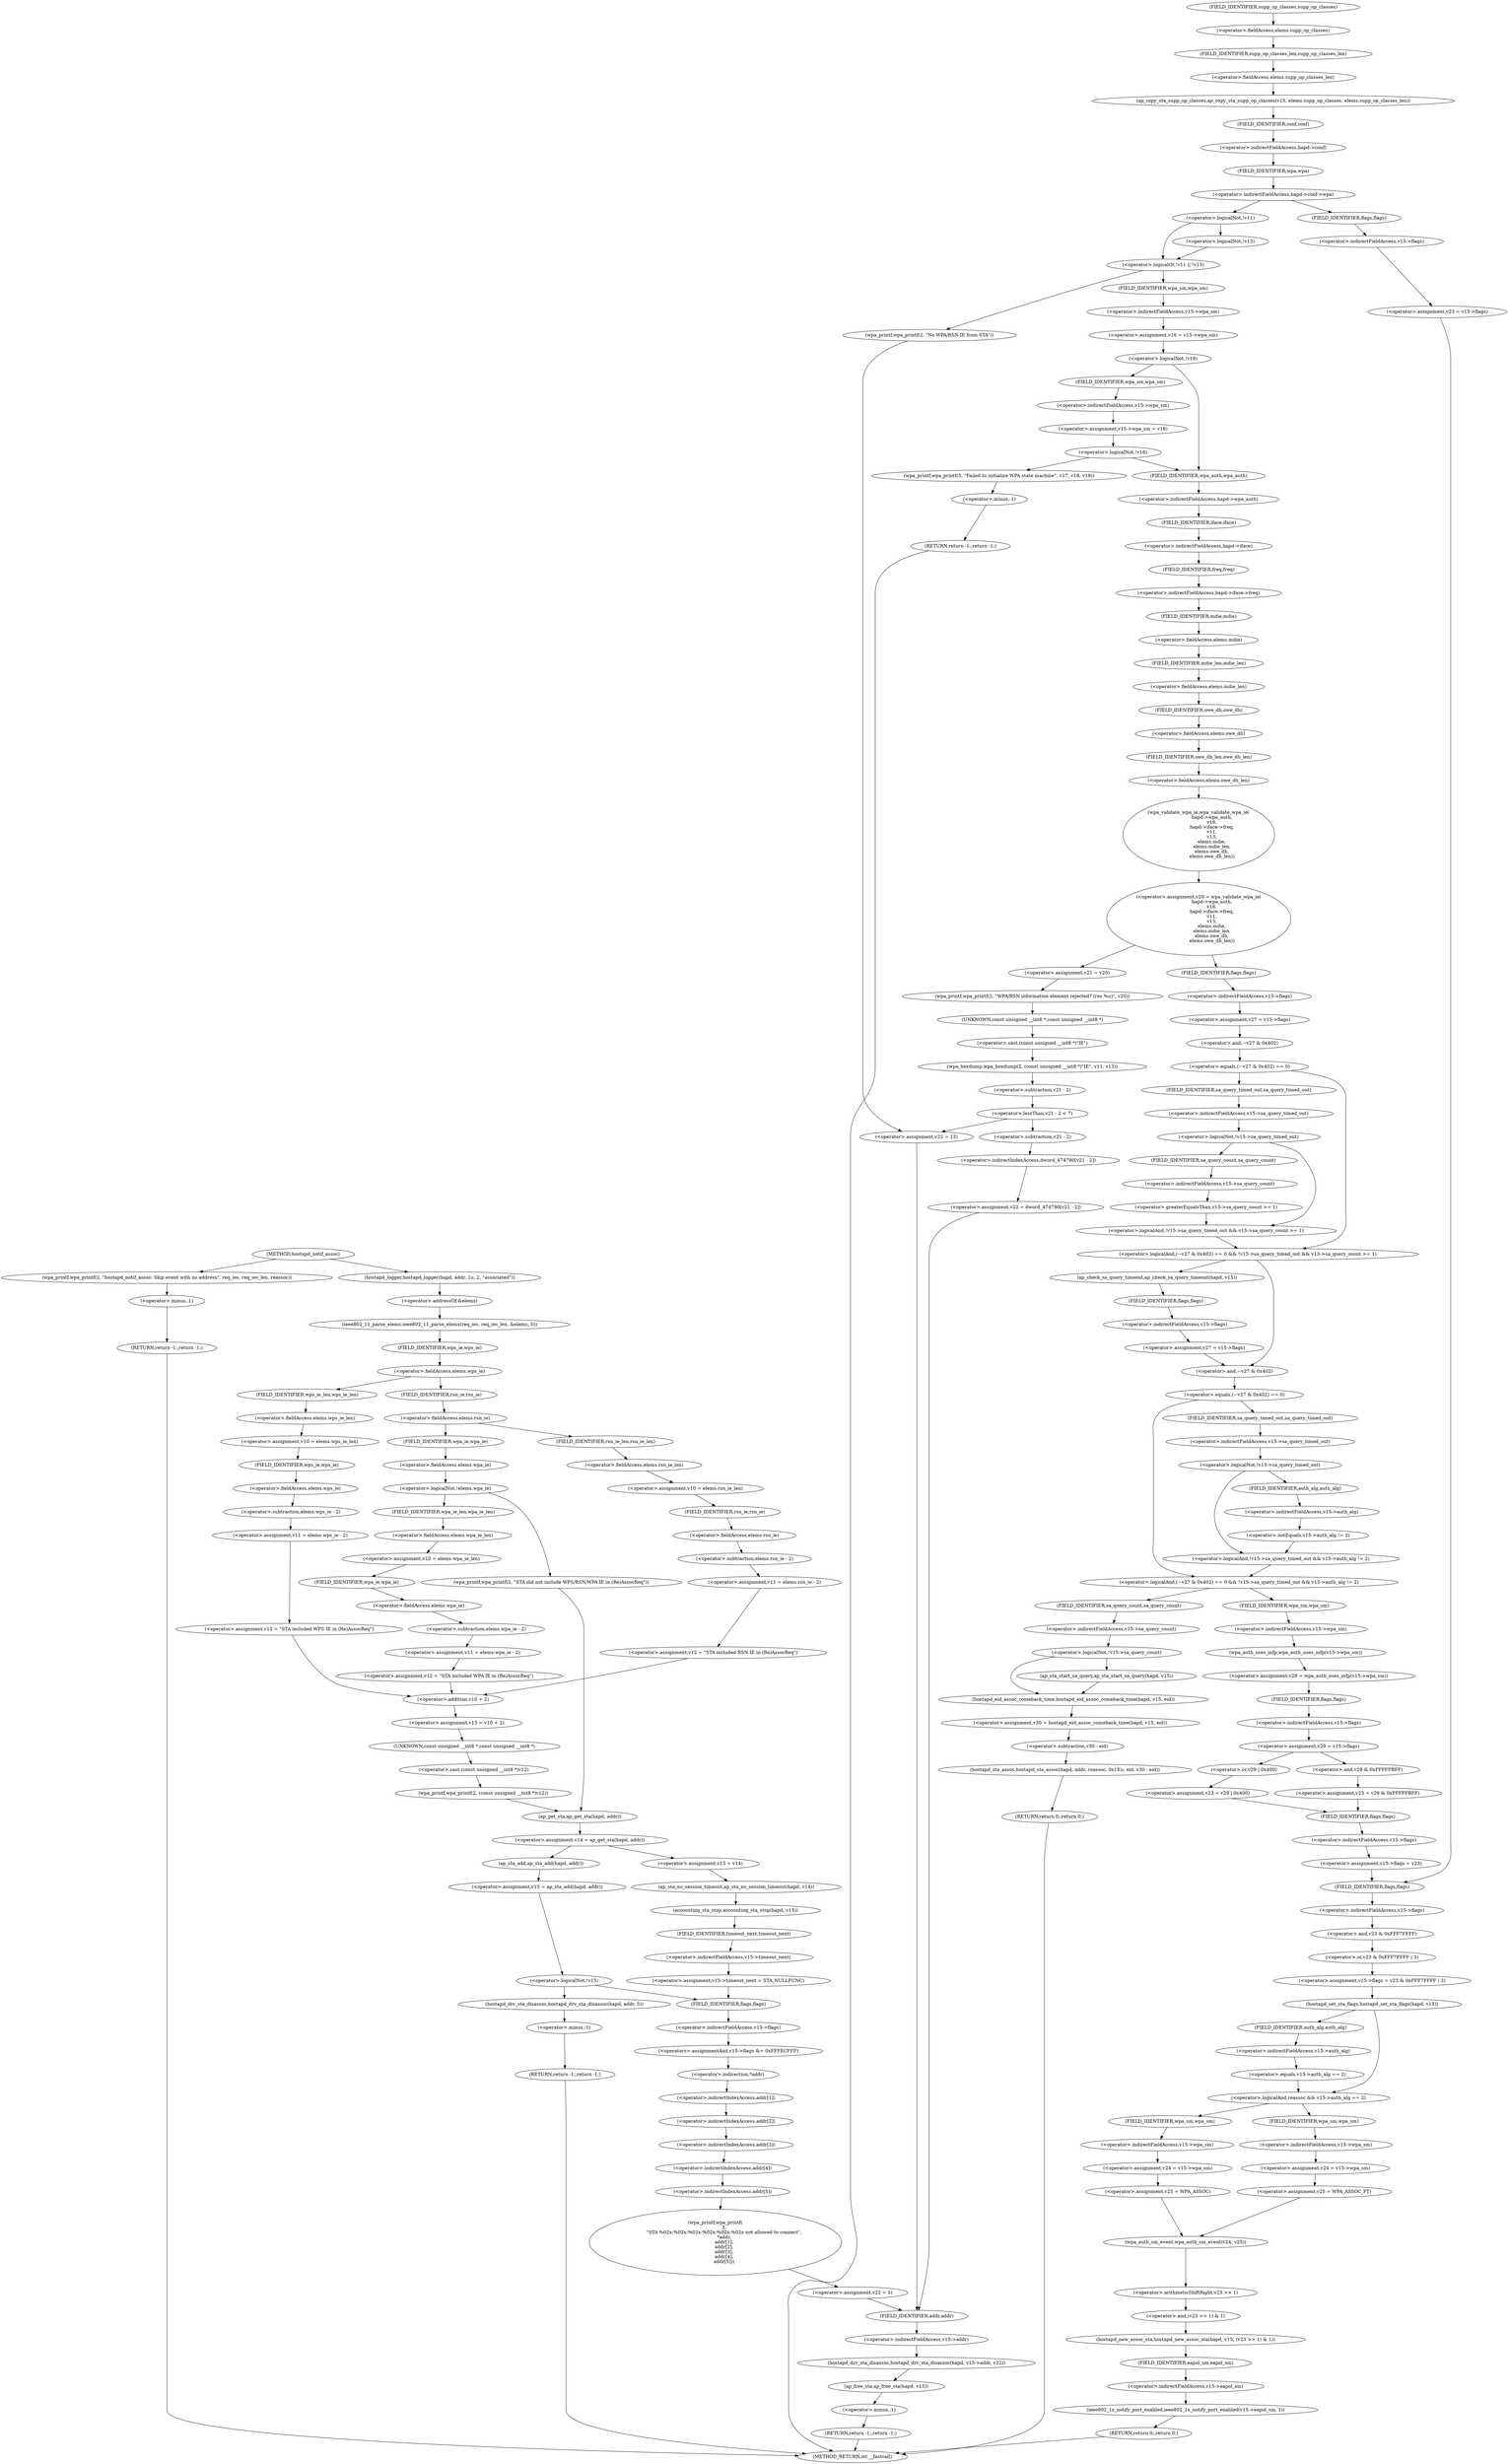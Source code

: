 digraph hostapd_notif_assoc {  
"1000155" [label = "(hostapd_logger,hostapd_logger(hapd, addr, 1u, 2, \"associated\"))" ]
"1000161" [label = "(ieee802_11_parse_elems,ieee802_11_parse_elems(req_ies, req_ies_len, &elems, 0))" ]
"1000164" [label = "(<operator>.addressOf,&elems)" ]
"1000168" [label = "(<operator>.fieldAccess,elems.wps_ie)" ]
"1000170" [label = "(FIELD_IDENTIFIER,wps_ie,wps_ie)" ]
"1000172" [label = "(<operator>.assignment,v10 = elems.wps_ie_len)" ]
"1000174" [label = "(<operator>.fieldAccess,elems.wps_ie_len)" ]
"1000176" [label = "(FIELD_IDENTIFIER,wps_ie_len,wps_ie_len)" ]
"1000177" [label = "(<operator>.assignment,v11 = elems.wps_ie - 2)" ]
"1000179" [label = "(<operator>.subtraction,elems.wps_ie - 2)" ]
"1000180" [label = "(<operator>.fieldAccess,elems.wps_ie)" ]
"1000182" [label = "(FIELD_IDENTIFIER,wps_ie,wps_ie)" ]
"1000184" [label = "(<operator>.assignment,v12 = \"STA included WPS IE in (Re)AssocReq\")" ]
"1000189" [label = "(<operator>.fieldAccess,elems.rsn_ie)" ]
"1000191" [label = "(FIELD_IDENTIFIER,rsn_ie,rsn_ie)" ]
"1000193" [label = "(<operator>.assignment,v10 = elems.rsn_ie_len)" ]
"1000195" [label = "(<operator>.fieldAccess,elems.rsn_ie_len)" ]
"1000197" [label = "(FIELD_IDENTIFIER,rsn_ie_len,rsn_ie_len)" ]
"1000198" [label = "(<operator>.assignment,v11 = elems.rsn_ie - 2)" ]
"1000200" [label = "(<operator>.subtraction,elems.rsn_ie - 2)" ]
"1000201" [label = "(<operator>.fieldAccess,elems.rsn_ie)" ]
"1000203" [label = "(FIELD_IDENTIFIER,rsn_ie,rsn_ie)" ]
"1000205" [label = "(<operator>.assignment,v12 = \"STA included RSN IE in (Re)AssocReq\")" ]
"1000211" [label = "(<operator>.logicalNot,!elems.wpa_ie)" ]
"1000212" [label = "(<operator>.fieldAccess,elems.wpa_ie)" ]
"1000214" [label = "(FIELD_IDENTIFIER,wpa_ie,wpa_ie)" ]
"1000216" [label = "(wpa_printf,wpa_printf(2, \"STA did not include WPS/RSN/WPA IE in (Re)AssocReq\"))" ]
"1000222" [label = "(<operator>.assignment,v14 = ap_get_sta(hapd, addr))" ]
"1000224" [label = "(ap_get_sta,ap_get_sta(hapd, addr))" ]
"1000230" [label = "(<operator>.assignment,v15 = v14)" ]
"1000233" [label = "(ap_sta_no_session_timeout,ap_sta_no_session_timeout(hapd, v14))" ]
"1000236" [label = "(accounting_sta_stop,accounting_sta_stop(hapd, v15))" ]
"1000239" [label = "(<operator>.assignment,v15->timeout_next = STA_NULLFUNC)" ]
"1000240" [label = "(<operator>.indirectFieldAccess,v15->timeout_next)" ]
"1000242" [label = "(FIELD_IDENTIFIER,timeout_next,timeout_next)" ]
"1000246" [label = "(<operator>.assignment,v15 = ap_sta_add(hapd, addr))" ]
"1000248" [label = "(ap_sta_add,ap_sta_add(hapd, addr))" ]
"1000252" [label = "(<operator>.logicalNot,!v15)" ]
"1000255" [label = "(hostapd_drv_sta_disassoc,hostapd_drv_sta_disassoc(hapd, addr, 5))" ]
"1000259" [label = "(RETURN,return -1;,return -1;)" ]
"1000260" [label = "(<operator>.minus,-1)" ]
"1000262" [label = "(<operators>.assignmentAnd,v15->flags &= 0xFFFECFFF)" ]
"1000263" [label = "(<operator>.indirectFieldAccess,v15->flags)" ]
"1000265" [label = "(FIELD_IDENTIFIER,flags,flags)" ]
"1000268" [label = "(wpa_printf,wpa_printf(\n            3,\n            \"STA %02x:%02x:%02x:%02x:%02x:%02x not allowed to connect\",\n            *addr,\n            addr[1],\n            addr[2],\n            addr[3],\n            addr[4],\n            addr[5]))" ]
"1000271" [label = "(<operator>.indirection,*addr)" ]
"1000273" [label = "(<operator>.indirectIndexAccess,addr[1])" ]
"1000276" [label = "(<operator>.indirectIndexAccess,addr[2])" ]
"1000279" [label = "(<operator>.indirectIndexAccess,addr[3])" ]
"1000282" [label = "(<operator>.indirectIndexAccess,addr[4])" ]
"1000285" [label = "(<operator>.indirectIndexAccess,addr[5])" ]
"1000288" [label = "(<operator>.assignment,v22 = 1)" ]
"1000292" [label = "(ap_copy_sta_supp_op_classes,ap_copy_sta_supp_op_classes(v15, elems.supp_op_classes, elems.supp_op_classes_len))" ]
"1000294" [label = "(<operator>.fieldAccess,elems.supp_op_classes)" ]
"1000296" [label = "(FIELD_IDENTIFIER,supp_op_classes,supp_op_classes)" ]
"1000297" [label = "(<operator>.fieldAccess,elems.supp_op_classes_len)" ]
"1000299" [label = "(FIELD_IDENTIFIER,supp_op_classes_len,supp_op_classes_len)" ]
"1000301" [label = "(<operator>.indirectFieldAccess,hapd->conf->wpa)" ]
"1000302" [label = "(<operator>.indirectFieldAccess,hapd->conf)" ]
"1000304" [label = "(FIELD_IDENTIFIER,conf,conf)" ]
"1000305" [label = "(FIELD_IDENTIFIER,wpa,wpa)" ]
"1000308" [label = "(<operator>.logicalOr,!v11 || !v13)" ]
"1000309" [label = "(<operator>.logicalNot,!v11)" ]
"1000311" [label = "(<operator>.logicalNot,!v13)" ]
"1000314" [label = "(wpa_printf,wpa_printf(2, \"No WPA/RSN IE from STA\"))" ]
"1000318" [label = "(<operator>.assignment,v16 = v15->wpa_sm)" ]
"1000320" [label = "(<operator>.indirectFieldAccess,v15->wpa_sm)" ]
"1000322" [label = "(FIELD_IDENTIFIER,wpa_sm,wpa_sm)" ]
"1000324" [label = "(<operator>.logicalNot,!v16)" ]
"1000327" [label = "(<operator>.assignment,v15->wpa_sm = v16)" ]
"1000328" [label = "(<operator>.indirectFieldAccess,v15->wpa_sm)" ]
"1000330" [label = "(FIELD_IDENTIFIER,wpa_sm,wpa_sm)" ]
"1000333" [label = "(<operator>.logicalNot,!v16)" ]
"1000336" [label = "(wpa_printf,wpa_printf(5, \"Failed to initialize WPA state machine\", v17, v18, v19))" ]
"1000342" [label = "(RETURN,return -1;,return -1;)" ]
"1000343" [label = "(<operator>.minus,-1)" ]
"1000345" [label = "(<operator>.assignment,v20 = wpa_validate_wpa_ie(\n                  hapd->wpa_auth,\n                  v16,\n                  hapd->iface->freq,\n                  v11,\n                  v13,\n                  elems.mdie,\n                  elems.mdie_len,\n                  elems.owe_dh,\n                  elems.owe_dh_len))" ]
"1000347" [label = "(wpa_validate_wpa_ie,wpa_validate_wpa_ie(\n                  hapd->wpa_auth,\n                  v16,\n                  hapd->iface->freq,\n                  v11,\n                  v13,\n                  elems.mdie,\n                  elems.mdie_len,\n                  elems.owe_dh,\n                  elems.owe_dh_len))" ]
"1000348" [label = "(<operator>.indirectFieldAccess,hapd->wpa_auth)" ]
"1000350" [label = "(FIELD_IDENTIFIER,wpa_auth,wpa_auth)" ]
"1000352" [label = "(<operator>.indirectFieldAccess,hapd->iface->freq)" ]
"1000353" [label = "(<operator>.indirectFieldAccess,hapd->iface)" ]
"1000355" [label = "(FIELD_IDENTIFIER,iface,iface)" ]
"1000356" [label = "(FIELD_IDENTIFIER,freq,freq)" ]
"1000359" [label = "(<operator>.fieldAccess,elems.mdie)" ]
"1000361" [label = "(FIELD_IDENTIFIER,mdie,mdie)" ]
"1000362" [label = "(<operator>.fieldAccess,elems.mdie_len)" ]
"1000364" [label = "(FIELD_IDENTIFIER,mdie_len,mdie_len)" ]
"1000365" [label = "(<operator>.fieldAccess,elems.owe_dh)" ]
"1000367" [label = "(FIELD_IDENTIFIER,owe_dh,owe_dh)" ]
"1000368" [label = "(<operator>.fieldAccess,elems.owe_dh_len)" ]
"1000370" [label = "(FIELD_IDENTIFIER,owe_dh_len,owe_dh_len)" ]
"1000374" [label = "(<operator>.assignment,v21 = v20)" ]
"1000377" [label = "(wpa_printf,wpa_printf(2, \"WPA/RSN information element rejected? (res %u)\", v20))" ]
"1000381" [label = "(wpa_hexdump,wpa_hexdump(2, (const unsigned __int8 *)\"IE\", v11, v13))" ]
"1000383" [label = "(<operator>.cast,(const unsigned __int8 *)\"IE\")" ]
"1000384" [label = "(UNKNOWN,const unsigned __int8 *,const unsigned __int8 *)" ]
"1000389" [label = "(<operator>.lessThan,v21 - 2 < 7)" ]
"1000390" [label = "(<operator>.subtraction,v21 - 2)" ]
"1000395" [label = "(<operator>.assignment,v22 = dword_474790[v21 - 2])" ]
"1000397" [label = "(<operator>.indirectIndexAccess,dword_474790[v21 - 2])" ]
"1000399" [label = "(<operator>.subtraction,v21 - 2)" ]
"1000403" [label = "(hostapd_drv_sta_disassoc,hostapd_drv_sta_disassoc(hapd, v15->addr, v22))" ]
"1000405" [label = "(<operator>.indirectFieldAccess,v15->addr)" ]
"1000407" [label = "(FIELD_IDENTIFIER,addr,addr)" ]
"1000409" [label = "(ap_free_sta,ap_free_sta(hapd, v15))" ]
"1000412" [label = "(RETURN,return -1;,return -1;)" ]
"1000413" [label = "(<operator>.minus,-1)" ]
"1000416" [label = "(<operator>.assignment,v22 = 13)" ]
"1000420" [label = "(<operator>.assignment,v27 = v15->flags)" ]
"1000422" [label = "(<operator>.indirectFieldAccess,v15->flags)" ]
"1000424" [label = "(FIELD_IDENTIFIER,flags,flags)" ]
"1000426" [label = "(<operator>.logicalAnd,(~v27 & 0x402) == 0 && !v15->sa_query_timed_out && v15->sa_query_count >= 1)" ]
"1000427" [label = "(<operator>.equals,(~v27 & 0x402) == 0)" ]
"1000428" [label = "(<operator>.and,~v27 & 0x402)" ]
"1000432" [label = "(<operator>.logicalAnd,!v15->sa_query_timed_out && v15->sa_query_count >= 1)" ]
"1000433" [label = "(<operator>.logicalNot,!v15->sa_query_timed_out)" ]
"1000434" [label = "(<operator>.indirectFieldAccess,v15->sa_query_timed_out)" ]
"1000436" [label = "(FIELD_IDENTIFIER,sa_query_timed_out,sa_query_timed_out)" ]
"1000437" [label = "(<operator>.greaterEqualsThan,v15->sa_query_count >= 1)" ]
"1000438" [label = "(<operator>.indirectFieldAccess,v15->sa_query_count)" ]
"1000440" [label = "(FIELD_IDENTIFIER,sa_query_count,sa_query_count)" ]
"1000443" [label = "(ap_check_sa_query_timeout,ap_check_sa_query_timeout(hapd, v15))" ]
"1000446" [label = "(<operator>.assignment,v27 = v15->flags)" ]
"1000448" [label = "(<operator>.indirectFieldAccess,v15->flags)" ]
"1000450" [label = "(FIELD_IDENTIFIER,flags,flags)" ]
"1000452" [label = "(<operator>.logicalAnd,(~v27 & 0x402) == 0 && !v15->sa_query_timed_out && v15->auth_alg != 2)" ]
"1000453" [label = "(<operator>.equals,(~v27 & 0x402) == 0)" ]
"1000454" [label = "(<operator>.and,~v27 & 0x402)" ]
"1000458" [label = "(<operator>.logicalAnd,!v15->sa_query_timed_out && v15->auth_alg != 2)" ]
"1000459" [label = "(<operator>.logicalNot,!v15->sa_query_timed_out)" ]
"1000460" [label = "(<operator>.indirectFieldAccess,v15->sa_query_timed_out)" ]
"1000462" [label = "(FIELD_IDENTIFIER,sa_query_timed_out,sa_query_timed_out)" ]
"1000463" [label = "(<operator>.notEquals,v15->auth_alg != 2)" ]
"1000464" [label = "(<operator>.indirectFieldAccess,v15->auth_alg)" ]
"1000466" [label = "(FIELD_IDENTIFIER,auth_alg,auth_alg)" ]
"1000470" [label = "(<operator>.logicalNot,!v15->sa_query_count)" ]
"1000471" [label = "(<operator>.indirectFieldAccess,v15->sa_query_count)" ]
"1000473" [label = "(FIELD_IDENTIFIER,sa_query_count,sa_query_count)" ]
"1000474" [label = "(ap_sta_start_sa_query,ap_sta_start_sa_query(hapd, v15))" ]
"1000477" [label = "(<operator>.assignment,v30 = hostapd_eid_assoc_comeback_time(hapd, v15, eid))" ]
"1000479" [label = "(hostapd_eid_assoc_comeback_time,hostapd_eid_assoc_comeback_time(hapd, v15, eid))" ]
"1000483" [label = "(hostapd_sta_assoc,hostapd_sta_assoc(hapd, addr, reassoc, 0x1Eu, eid, v30 - eid))" ]
"1000489" [label = "(<operator>.subtraction,v30 - eid)" ]
"1000492" [label = "(RETURN,return 0;,return 0;)" ]
"1000494" [label = "(<operator>.assignment,v28 = wpa_auth_uses_mfp(v15->wpa_sm))" ]
"1000496" [label = "(wpa_auth_uses_mfp,wpa_auth_uses_mfp(v15->wpa_sm))" ]
"1000497" [label = "(<operator>.indirectFieldAccess,v15->wpa_sm)" ]
"1000499" [label = "(FIELD_IDENTIFIER,wpa_sm,wpa_sm)" ]
"1000500" [label = "(<operator>.assignment,v29 = v15->flags)" ]
"1000502" [label = "(<operator>.indirectFieldAccess,v15->flags)" ]
"1000504" [label = "(FIELD_IDENTIFIER,flags,flags)" ]
"1000507" [label = "(<operator>.assignment,v23 = v29 | 0x400)" ]
"1000509" [label = "(<operator>.or,v29 | 0x400)" ]
"1000513" [label = "(<operator>.assignment,v23 = v29 & 0xFFFFFBFF)" ]
"1000515" [label = "(<operator>.and,v29 & 0xFFFFFBFF)" ]
"1000518" [label = "(<operator>.assignment,v15->flags = v23)" ]
"1000519" [label = "(<operator>.indirectFieldAccess,v15->flags)" ]
"1000521" [label = "(FIELD_IDENTIFIER,flags,flags)" ]
"1000525" [label = "(<operator>.assignment,v23 = v15->flags)" ]
"1000527" [label = "(<operator>.indirectFieldAccess,v15->flags)" ]
"1000529" [label = "(FIELD_IDENTIFIER,flags,flags)" ]
"1000530" [label = "(<operator>.assignment,v15->flags = v23 & 0xFFF7FFFF | 3)" ]
"1000531" [label = "(<operator>.indirectFieldAccess,v15->flags)" ]
"1000533" [label = "(FIELD_IDENTIFIER,flags,flags)" ]
"1000534" [label = "(<operator>.or,v23 & 0xFFF7FFFF | 3)" ]
"1000535" [label = "(<operator>.and,v23 & 0xFFF7FFFF)" ]
"1000539" [label = "(hostapd_set_sta_flags,hostapd_set_sta_flags(hapd, v15))" ]
"1000543" [label = "(<operator>.logicalAnd,reassoc && v15->auth_alg == 2)" ]
"1000545" [label = "(<operator>.equals,v15->auth_alg == 2)" ]
"1000546" [label = "(<operator>.indirectFieldAccess,v15->auth_alg)" ]
"1000548" [label = "(FIELD_IDENTIFIER,auth_alg,auth_alg)" ]
"1000551" [label = "(<operator>.assignment,v24 = v15->wpa_sm)" ]
"1000553" [label = "(<operator>.indirectFieldAccess,v15->wpa_sm)" ]
"1000555" [label = "(FIELD_IDENTIFIER,wpa_sm,wpa_sm)" ]
"1000556" [label = "(<operator>.assignment,v25 = WPA_ASSOC_FT)" ]
"1000561" [label = "(<operator>.assignment,v24 = v15->wpa_sm)" ]
"1000563" [label = "(<operator>.indirectFieldAccess,v15->wpa_sm)" ]
"1000565" [label = "(FIELD_IDENTIFIER,wpa_sm,wpa_sm)" ]
"1000566" [label = "(<operator>.assignment,v25 = WPA_ASSOC)" ]
"1000569" [label = "(wpa_auth_sm_event,wpa_auth_sm_event(v24, v25))" ]
"1000572" [label = "(hostapd_new_assoc_sta,hostapd_new_assoc_sta(hapd, v15, (v23 >> 1) & 1))" ]
"1000575" [label = "(<operator>.and,(v23 >> 1) & 1)" ]
"1000576" [label = "(<operator>.arithmeticShiftRight,v23 >> 1)" ]
"1000580" [label = "(ieee802_1x_notify_port_enabled,ieee802_1x_notify_port_enabled(v15->eapol_sm, 1))" ]
"1000581" [label = "(<operator>.indirectFieldAccess,v15->eapol_sm)" ]
"1000583" [label = "(FIELD_IDENTIFIER,eapol_sm,eapol_sm)" ]
"1000585" [label = "(RETURN,return 0;,return 0;)" ]
"1000587" [label = "(<operator>.assignment,v10 = elems.wpa_ie_len)" ]
"1000589" [label = "(<operator>.fieldAccess,elems.wpa_ie_len)" ]
"1000591" [label = "(FIELD_IDENTIFIER,wpa_ie_len,wpa_ie_len)" ]
"1000592" [label = "(<operator>.assignment,v11 = elems.wpa_ie - 2)" ]
"1000594" [label = "(<operator>.subtraction,elems.wpa_ie - 2)" ]
"1000595" [label = "(<operator>.fieldAccess,elems.wpa_ie)" ]
"1000597" [label = "(FIELD_IDENTIFIER,wpa_ie,wpa_ie)" ]
"1000599" [label = "(<operator>.assignment,v12 = \"STA included WPA IE in (Re)AssocReq\")" ]
"1000602" [label = "(<operator>.assignment,v13 = v10 + 2)" ]
"1000604" [label = "(<operator>.addition,v10 + 2)" ]
"1000607" [label = "(wpa_printf,wpa_printf(2, (const unsigned __int8 *)v12))" ]
"1000609" [label = "(<operator>.cast,(const unsigned __int8 *)v12)" ]
"1000610" [label = "(UNKNOWN,const unsigned __int8 *,const unsigned __int8 *)" ]
"1000613" [label = "(wpa_printf,wpa_printf(2, \"hostapd_notif_assoc: Skip event with no address\", req_ies, req_ies_len, reassoc))" ]
"1000619" [label = "(RETURN,return -1;,return -1;)" ]
"1000620" [label = "(<operator>.minus,-1)" ]
"1000123" [label = "(METHOD,hostapd_notif_assoc)" ]
"1000622" [label = "(METHOD_RETURN,int __fastcall)" ]
  "1000155" -> "1000164" 
  "1000161" -> "1000170" 
  "1000164" -> "1000161" 
  "1000168" -> "1000176" 
  "1000168" -> "1000191" 
  "1000170" -> "1000168" 
  "1000172" -> "1000182" 
  "1000174" -> "1000172" 
  "1000176" -> "1000174" 
  "1000177" -> "1000184" 
  "1000179" -> "1000177" 
  "1000180" -> "1000179" 
  "1000182" -> "1000180" 
  "1000184" -> "1000604" 
  "1000189" -> "1000197" 
  "1000189" -> "1000214" 
  "1000191" -> "1000189" 
  "1000193" -> "1000203" 
  "1000195" -> "1000193" 
  "1000197" -> "1000195" 
  "1000198" -> "1000205" 
  "1000200" -> "1000198" 
  "1000201" -> "1000200" 
  "1000203" -> "1000201" 
  "1000205" -> "1000604" 
  "1000211" -> "1000216" 
  "1000211" -> "1000591" 
  "1000212" -> "1000211" 
  "1000214" -> "1000212" 
  "1000216" -> "1000224" 
  "1000222" -> "1000230" 
  "1000222" -> "1000248" 
  "1000224" -> "1000222" 
  "1000230" -> "1000233" 
  "1000233" -> "1000236" 
  "1000236" -> "1000242" 
  "1000239" -> "1000265" 
  "1000240" -> "1000239" 
  "1000242" -> "1000240" 
  "1000246" -> "1000252" 
  "1000248" -> "1000246" 
  "1000252" -> "1000255" 
  "1000252" -> "1000265" 
  "1000255" -> "1000260" 
  "1000259" -> "1000622" 
  "1000260" -> "1000259" 
  "1000262" -> "1000271" 
  "1000263" -> "1000262" 
  "1000265" -> "1000263" 
  "1000268" -> "1000288" 
  "1000271" -> "1000273" 
  "1000273" -> "1000276" 
  "1000276" -> "1000279" 
  "1000279" -> "1000282" 
  "1000282" -> "1000285" 
  "1000285" -> "1000268" 
  "1000288" -> "1000407" 
  "1000292" -> "1000304" 
  "1000294" -> "1000299" 
  "1000296" -> "1000294" 
  "1000297" -> "1000292" 
  "1000299" -> "1000297" 
  "1000301" -> "1000309" 
  "1000301" -> "1000529" 
  "1000302" -> "1000305" 
  "1000304" -> "1000302" 
  "1000305" -> "1000301" 
  "1000308" -> "1000314" 
  "1000308" -> "1000322" 
  "1000309" -> "1000308" 
  "1000309" -> "1000311" 
  "1000311" -> "1000308" 
  "1000314" -> "1000416" 
  "1000318" -> "1000324" 
  "1000320" -> "1000318" 
  "1000322" -> "1000320" 
  "1000324" -> "1000330" 
  "1000324" -> "1000350" 
  "1000327" -> "1000333" 
  "1000328" -> "1000327" 
  "1000330" -> "1000328" 
  "1000333" -> "1000336" 
  "1000333" -> "1000350" 
  "1000336" -> "1000343" 
  "1000342" -> "1000622" 
  "1000343" -> "1000342" 
  "1000345" -> "1000374" 
  "1000345" -> "1000424" 
  "1000347" -> "1000345" 
  "1000348" -> "1000355" 
  "1000350" -> "1000348" 
  "1000352" -> "1000361" 
  "1000353" -> "1000356" 
  "1000355" -> "1000353" 
  "1000356" -> "1000352" 
  "1000359" -> "1000364" 
  "1000361" -> "1000359" 
  "1000362" -> "1000367" 
  "1000364" -> "1000362" 
  "1000365" -> "1000370" 
  "1000367" -> "1000365" 
  "1000368" -> "1000347" 
  "1000370" -> "1000368" 
  "1000374" -> "1000377" 
  "1000377" -> "1000384" 
  "1000381" -> "1000390" 
  "1000383" -> "1000381" 
  "1000384" -> "1000383" 
  "1000389" -> "1000399" 
  "1000389" -> "1000416" 
  "1000390" -> "1000389" 
  "1000395" -> "1000407" 
  "1000397" -> "1000395" 
  "1000399" -> "1000397" 
  "1000403" -> "1000409" 
  "1000405" -> "1000403" 
  "1000407" -> "1000405" 
  "1000409" -> "1000413" 
  "1000412" -> "1000622" 
  "1000413" -> "1000412" 
  "1000416" -> "1000407" 
  "1000420" -> "1000428" 
  "1000422" -> "1000420" 
  "1000424" -> "1000422" 
  "1000426" -> "1000443" 
  "1000426" -> "1000454" 
  "1000427" -> "1000426" 
  "1000427" -> "1000436" 
  "1000428" -> "1000427" 
  "1000432" -> "1000426" 
  "1000433" -> "1000432" 
  "1000433" -> "1000440" 
  "1000434" -> "1000433" 
  "1000436" -> "1000434" 
  "1000437" -> "1000432" 
  "1000438" -> "1000437" 
  "1000440" -> "1000438" 
  "1000443" -> "1000450" 
  "1000446" -> "1000454" 
  "1000448" -> "1000446" 
  "1000450" -> "1000448" 
  "1000452" -> "1000473" 
  "1000452" -> "1000499" 
  "1000453" -> "1000452" 
  "1000453" -> "1000462" 
  "1000454" -> "1000453" 
  "1000458" -> "1000452" 
  "1000459" -> "1000458" 
  "1000459" -> "1000466" 
  "1000460" -> "1000459" 
  "1000462" -> "1000460" 
  "1000463" -> "1000458" 
  "1000464" -> "1000463" 
  "1000466" -> "1000464" 
  "1000470" -> "1000474" 
  "1000470" -> "1000479" 
  "1000471" -> "1000470" 
  "1000473" -> "1000471" 
  "1000474" -> "1000479" 
  "1000477" -> "1000489" 
  "1000479" -> "1000477" 
  "1000483" -> "1000492" 
  "1000489" -> "1000483" 
  "1000492" -> "1000622" 
  "1000494" -> "1000504" 
  "1000496" -> "1000494" 
  "1000497" -> "1000496" 
  "1000499" -> "1000497" 
  "1000500" -> "1000509" 
  "1000500" -> "1000515" 
  "1000502" -> "1000500" 
  "1000504" -> "1000502" 
  "1000507" -> "1000521" 
  "1000509" -> "1000507" 
  "1000513" -> "1000521" 
  "1000515" -> "1000513" 
  "1000518" -> "1000533" 
  "1000519" -> "1000518" 
  "1000521" -> "1000519" 
  "1000525" -> "1000533" 
  "1000527" -> "1000525" 
  "1000529" -> "1000527" 
  "1000530" -> "1000539" 
  "1000531" -> "1000535" 
  "1000533" -> "1000531" 
  "1000534" -> "1000530" 
  "1000535" -> "1000534" 
  "1000539" -> "1000543" 
  "1000539" -> "1000548" 
  "1000543" -> "1000555" 
  "1000543" -> "1000565" 
  "1000545" -> "1000543" 
  "1000546" -> "1000545" 
  "1000548" -> "1000546" 
  "1000551" -> "1000556" 
  "1000553" -> "1000551" 
  "1000555" -> "1000553" 
  "1000556" -> "1000569" 
  "1000561" -> "1000566" 
  "1000563" -> "1000561" 
  "1000565" -> "1000563" 
  "1000566" -> "1000569" 
  "1000569" -> "1000576" 
  "1000572" -> "1000583" 
  "1000575" -> "1000572" 
  "1000576" -> "1000575" 
  "1000580" -> "1000585" 
  "1000581" -> "1000580" 
  "1000583" -> "1000581" 
  "1000585" -> "1000622" 
  "1000587" -> "1000597" 
  "1000589" -> "1000587" 
  "1000591" -> "1000589" 
  "1000592" -> "1000599" 
  "1000594" -> "1000592" 
  "1000595" -> "1000594" 
  "1000597" -> "1000595" 
  "1000599" -> "1000604" 
  "1000602" -> "1000610" 
  "1000604" -> "1000602" 
  "1000607" -> "1000224" 
  "1000609" -> "1000607" 
  "1000610" -> "1000609" 
  "1000613" -> "1000620" 
  "1000619" -> "1000622" 
  "1000620" -> "1000619" 
  "1000123" -> "1000155" 
  "1000123" -> "1000613" 
}
